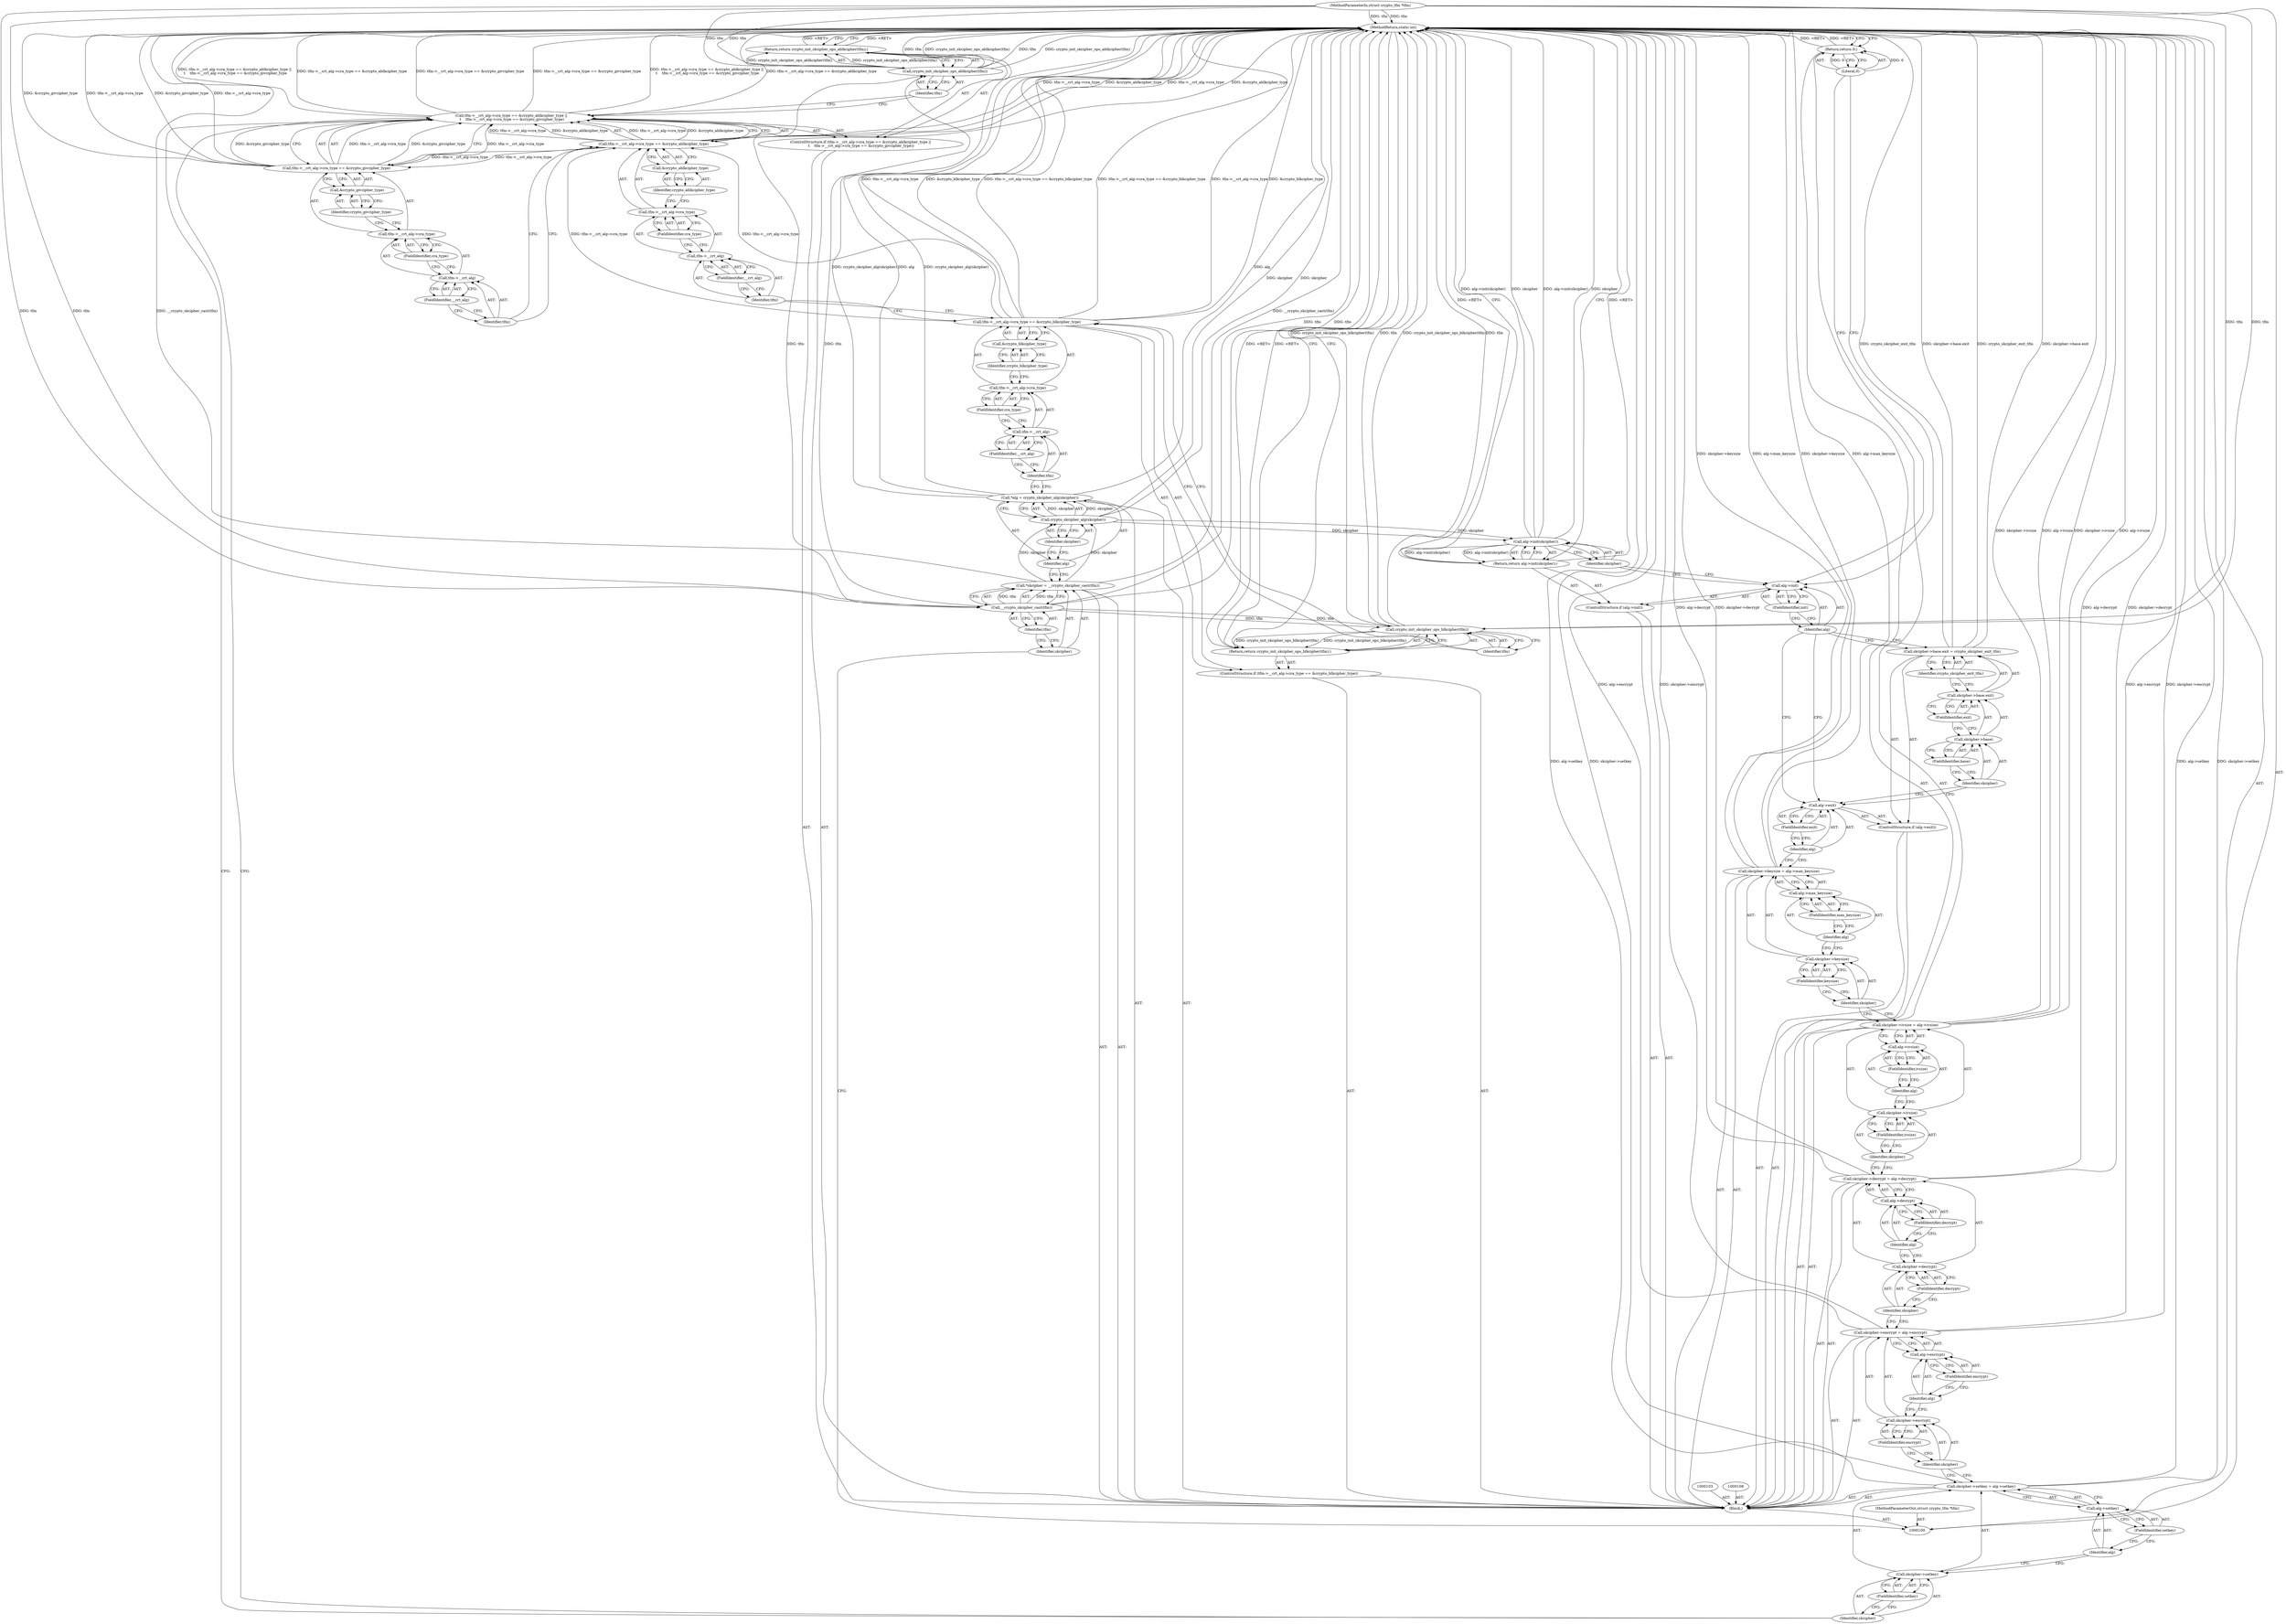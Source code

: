 digraph "1_linux_9933e113c2e87a9f46a40fde8dafbf801dca1ab9" {
"1000201" [label="(MethodReturn,static int)"];
"1000101" [label="(MethodParameterIn,struct crypto_tfm *tfm)"];
"1000259" [label="(MethodParameterOut,struct crypto_tfm *tfm)"];
"1000139" [label="(FieldIdentifier,__crt_alg)"];
"1000140" [label="(FieldIdentifier,cra_type)"];
"1000141" [label="(Call,&crypto_givcipher_type)"];
"1000142" [label="(Identifier,crypto_givcipher_type)"];
"1000135" [label="(Call,tfm->__crt_alg->cra_type == &crypto_givcipher_type)"];
"1000136" [label="(Call,tfm->__crt_alg->cra_type)"];
"1000137" [label="(Call,tfm->__crt_alg)"];
"1000138" [label="(Identifier,tfm)"];
"1000144" [label="(Call,crypto_init_skcipher_ops_ablkcipher(tfm))"];
"1000143" [label="(Return,return crypto_init_skcipher_ops_ablkcipher(tfm);)"];
"1000145" [label="(Identifier,tfm)"];
"1000146" [label="(Call,skcipher->setkey = alg->setkey)"];
"1000147" [label="(Call,skcipher->setkey)"];
"1000148" [label="(Identifier,skcipher)"];
"1000149" [label="(FieldIdentifier,setkey)"];
"1000150" [label="(Call,alg->setkey)"];
"1000151" [label="(Identifier,alg)"];
"1000152" [label="(FieldIdentifier,setkey)"];
"1000156" [label="(FieldIdentifier,encrypt)"];
"1000153" [label="(Call,skcipher->encrypt = alg->encrypt)"];
"1000154" [label="(Call,skcipher->encrypt)"];
"1000155" [label="(Identifier,skcipher)"];
"1000157" [label="(Call,alg->encrypt)"];
"1000158" [label="(Identifier,alg)"];
"1000159" [label="(FieldIdentifier,encrypt)"];
"1000163" [label="(FieldIdentifier,decrypt)"];
"1000160" [label="(Call,skcipher->decrypt = alg->decrypt)"];
"1000161" [label="(Call,skcipher->decrypt)"];
"1000162" [label="(Identifier,skcipher)"];
"1000164" [label="(Call,alg->decrypt)"];
"1000165" [label="(Identifier,alg)"];
"1000166" [label="(FieldIdentifier,decrypt)"];
"1000170" [label="(FieldIdentifier,ivsize)"];
"1000167" [label="(Call,skcipher->ivsize = alg->ivsize)"];
"1000168" [label="(Call,skcipher->ivsize)"];
"1000169" [label="(Identifier,skcipher)"];
"1000171" [label="(Call,alg->ivsize)"];
"1000172" [label="(Identifier,alg)"];
"1000173" [label="(FieldIdentifier,ivsize)"];
"1000174" [label="(Call,skcipher->keysize = alg->max_keysize)"];
"1000175" [label="(Call,skcipher->keysize)"];
"1000176" [label="(Identifier,skcipher)"];
"1000177" [label="(FieldIdentifier,keysize)"];
"1000178" [label="(Call,alg->max_keysize)"];
"1000179" [label="(Identifier,alg)"];
"1000180" [label="(FieldIdentifier,max_keysize)"];
"1000181" [label="(ControlStructure,if (alg->exit))"];
"1000184" [label="(FieldIdentifier,exit)"];
"1000182" [label="(Call,alg->exit)"];
"1000183" [label="(Identifier,alg)"];
"1000102" [label="(Block,)"];
"1000189" [label="(FieldIdentifier,base)"];
"1000190" [label="(FieldIdentifier,exit)"];
"1000185" [label="(Call,skcipher->base.exit = crypto_skcipher_exit_tfm)"];
"1000186" [label="(Call,skcipher->base.exit)"];
"1000187" [label="(Call,skcipher->base)"];
"1000188" [label="(Identifier,skcipher)"];
"1000191" [label="(Identifier,crypto_skcipher_exit_tfm)"];
"1000192" [label="(ControlStructure,if (alg->init))"];
"1000195" [label="(FieldIdentifier,init)"];
"1000193" [label="(Call,alg->init)"];
"1000194" [label="(Identifier,alg)"];
"1000198" [label="(Identifier,skcipher)"];
"1000196" [label="(Return,return alg->init(skcipher);)"];
"1000197" [label="(Call,alg->init(skcipher))"];
"1000199" [label="(Return,return 0;)"];
"1000200" [label="(Literal,0)"];
"1000104" [label="(Call,*skcipher = __crypto_skcipher_cast(tfm))"];
"1000105" [label="(Identifier,skcipher)"];
"1000106" [label="(Call,__crypto_skcipher_cast(tfm))"];
"1000107" [label="(Identifier,tfm)"];
"1000109" [label="(Call,*alg = crypto_skcipher_alg(skcipher))"];
"1000110" [label="(Identifier,alg)"];
"1000111" [label="(Call,crypto_skcipher_alg(skcipher))"];
"1000112" [label="(Identifier,skcipher)"];
"1000113" [label="(ControlStructure,if (tfm->__crt_alg->cra_type == &crypto_blkcipher_type))"];
"1000118" [label="(FieldIdentifier,__crt_alg)"];
"1000119" [label="(FieldIdentifier,cra_type)"];
"1000120" [label="(Call,&crypto_blkcipher_type)"];
"1000121" [label="(Identifier,crypto_blkcipher_type)"];
"1000114" [label="(Call,tfm->__crt_alg->cra_type == &crypto_blkcipher_type)"];
"1000115" [label="(Call,tfm->__crt_alg->cra_type)"];
"1000116" [label="(Call,tfm->__crt_alg)"];
"1000117" [label="(Identifier,tfm)"];
"1000122" [label="(Return,return crypto_init_skcipher_ops_blkcipher(tfm);)"];
"1000124" [label="(Identifier,tfm)"];
"1000123" [label="(Call,crypto_init_skcipher_ops_blkcipher(tfm))"];
"1000125" [label="(ControlStructure,if (tfm->__crt_alg->cra_type == &crypto_ablkcipher_type ||\n \t    tfm->__crt_alg->cra_type == &crypto_givcipher_type))"];
"1000131" [label="(FieldIdentifier,__crt_alg)"];
"1000132" [label="(FieldIdentifier,cra_type)"];
"1000133" [label="(Call,&crypto_ablkcipher_type)"];
"1000134" [label="(Identifier,crypto_ablkcipher_type)"];
"1000126" [label="(Call,tfm->__crt_alg->cra_type == &crypto_ablkcipher_type ||\n \t    tfm->__crt_alg->cra_type == &crypto_givcipher_type)"];
"1000127" [label="(Call,tfm->__crt_alg->cra_type == &crypto_ablkcipher_type)"];
"1000128" [label="(Call,tfm->__crt_alg->cra_type)"];
"1000129" [label="(Call,tfm->__crt_alg)"];
"1000130" [label="(Identifier,tfm)"];
"1000201" -> "1000100"  [label="AST: "];
"1000201" -> "1000122"  [label="CFG: "];
"1000201" -> "1000143"  [label="CFG: "];
"1000201" -> "1000196"  [label="CFG: "];
"1000201" -> "1000199"  [label="CFG: "];
"1000174" -> "1000201"  [label="DDG: alg->max_keysize"];
"1000174" -> "1000201"  [label="DDG: skcipher->keysize"];
"1000106" -> "1000201"  [label="DDG: tfm"];
"1000153" -> "1000201"  [label="DDG: alg->encrypt"];
"1000153" -> "1000201"  [label="DDG: skcipher->encrypt"];
"1000197" -> "1000201"  [label="DDG: alg->init(skcipher)"];
"1000197" -> "1000201"  [label="DDG: skcipher"];
"1000146" -> "1000201"  [label="DDG: alg->setkey"];
"1000146" -> "1000201"  [label="DDG: skcipher->setkey"];
"1000127" -> "1000201"  [label="DDG: tfm->__crt_alg->cra_type"];
"1000127" -> "1000201"  [label="DDG: &crypto_ablkcipher_type"];
"1000167" -> "1000201"  [label="DDG: skcipher->ivsize"];
"1000167" -> "1000201"  [label="DDG: alg->ivsize"];
"1000160" -> "1000201"  [label="DDG: alg->decrypt"];
"1000160" -> "1000201"  [label="DDG: skcipher->decrypt"];
"1000185" -> "1000201"  [label="DDG: skcipher->base.exit"];
"1000185" -> "1000201"  [label="DDG: crypto_skcipher_exit_tfm"];
"1000126" -> "1000201"  [label="DDG: tfm->__crt_alg->cra_type == &crypto_ablkcipher_type ||\n \t    tfm->__crt_alg->cra_type == &crypto_givcipher_type"];
"1000126" -> "1000201"  [label="DDG: tfm->__crt_alg->cra_type == &crypto_ablkcipher_type"];
"1000126" -> "1000201"  [label="DDG: tfm->__crt_alg->cra_type == &crypto_givcipher_type"];
"1000114" -> "1000201"  [label="DDG: tfm->__crt_alg->cra_type == &crypto_blkcipher_type"];
"1000114" -> "1000201"  [label="DDG: tfm->__crt_alg->cra_type"];
"1000114" -> "1000201"  [label="DDG: &crypto_blkcipher_type"];
"1000123" -> "1000201"  [label="DDG: crypto_init_skcipher_ops_blkcipher(tfm)"];
"1000123" -> "1000201"  [label="DDG: tfm"];
"1000135" -> "1000201"  [label="DDG: &crypto_givcipher_type"];
"1000135" -> "1000201"  [label="DDG: tfm->__crt_alg->cra_type"];
"1000144" -> "1000201"  [label="DDG: crypto_init_skcipher_ops_ablkcipher(tfm)"];
"1000144" -> "1000201"  [label="DDG: tfm"];
"1000111" -> "1000201"  [label="DDG: skcipher"];
"1000101" -> "1000201"  [label="DDG: tfm"];
"1000109" -> "1000201"  [label="DDG: alg"];
"1000109" -> "1000201"  [label="DDG: crypto_skcipher_alg(skcipher)"];
"1000104" -> "1000201"  [label="DDG: __crypto_skcipher_cast(tfm)"];
"1000196" -> "1000201"  [label="DDG: <RET>"];
"1000122" -> "1000201"  [label="DDG: <RET>"];
"1000143" -> "1000201"  [label="DDG: <RET>"];
"1000199" -> "1000201"  [label="DDG: <RET>"];
"1000101" -> "1000100"  [label="AST: "];
"1000101" -> "1000201"  [label="DDG: tfm"];
"1000101" -> "1000106"  [label="DDG: tfm"];
"1000101" -> "1000123"  [label="DDG: tfm"];
"1000101" -> "1000144"  [label="DDG: tfm"];
"1000259" -> "1000100"  [label="AST: "];
"1000139" -> "1000137"  [label="AST: "];
"1000139" -> "1000138"  [label="CFG: "];
"1000137" -> "1000139"  [label="CFG: "];
"1000140" -> "1000136"  [label="AST: "];
"1000140" -> "1000137"  [label="CFG: "];
"1000136" -> "1000140"  [label="CFG: "];
"1000141" -> "1000135"  [label="AST: "];
"1000141" -> "1000142"  [label="CFG: "];
"1000142" -> "1000141"  [label="AST: "];
"1000135" -> "1000141"  [label="CFG: "];
"1000142" -> "1000141"  [label="AST: "];
"1000142" -> "1000136"  [label="CFG: "];
"1000141" -> "1000142"  [label="CFG: "];
"1000135" -> "1000126"  [label="AST: "];
"1000135" -> "1000141"  [label="CFG: "];
"1000136" -> "1000135"  [label="AST: "];
"1000141" -> "1000135"  [label="AST: "];
"1000126" -> "1000135"  [label="CFG: "];
"1000135" -> "1000201"  [label="DDG: &crypto_givcipher_type"];
"1000135" -> "1000201"  [label="DDG: tfm->__crt_alg->cra_type"];
"1000135" -> "1000126"  [label="DDG: tfm->__crt_alg->cra_type"];
"1000135" -> "1000126"  [label="DDG: &crypto_givcipher_type"];
"1000127" -> "1000135"  [label="DDG: tfm->__crt_alg->cra_type"];
"1000136" -> "1000135"  [label="AST: "];
"1000136" -> "1000140"  [label="CFG: "];
"1000137" -> "1000136"  [label="AST: "];
"1000140" -> "1000136"  [label="AST: "];
"1000142" -> "1000136"  [label="CFG: "];
"1000137" -> "1000136"  [label="AST: "];
"1000137" -> "1000139"  [label="CFG: "];
"1000138" -> "1000137"  [label="AST: "];
"1000139" -> "1000137"  [label="AST: "];
"1000140" -> "1000137"  [label="CFG: "];
"1000138" -> "1000137"  [label="AST: "];
"1000138" -> "1000127"  [label="CFG: "];
"1000139" -> "1000138"  [label="CFG: "];
"1000144" -> "1000143"  [label="AST: "];
"1000144" -> "1000145"  [label="CFG: "];
"1000145" -> "1000144"  [label="AST: "];
"1000143" -> "1000144"  [label="CFG: "];
"1000144" -> "1000201"  [label="DDG: crypto_init_skcipher_ops_ablkcipher(tfm)"];
"1000144" -> "1000201"  [label="DDG: tfm"];
"1000144" -> "1000143"  [label="DDG: crypto_init_skcipher_ops_ablkcipher(tfm)"];
"1000106" -> "1000144"  [label="DDG: tfm"];
"1000101" -> "1000144"  [label="DDG: tfm"];
"1000143" -> "1000125"  [label="AST: "];
"1000143" -> "1000144"  [label="CFG: "];
"1000144" -> "1000143"  [label="AST: "];
"1000201" -> "1000143"  [label="CFG: "];
"1000143" -> "1000201"  [label="DDG: <RET>"];
"1000144" -> "1000143"  [label="DDG: crypto_init_skcipher_ops_ablkcipher(tfm)"];
"1000145" -> "1000144"  [label="AST: "];
"1000145" -> "1000126"  [label="CFG: "];
"1000144" -> "1000145"  [label="CFG: "];
"1000146" -> "1000102"  [label="AST: "];
"1000146" -> "1000150"  [label="CFG: "];
"1000147" -> "1000146"  [label="AST: "];
"1000150" -> "1000146"  [label="AST: "];
"1000155" -> "1000146"  [label="CFG: "];
"1000146" -> "1000201"  [label="DDG: alg->setkey"];
"1000146" -> "1000201"  [label="DDG: skcipher->setkey"];
"1000147" -> "1000146"  [label="AST: "];
"1000147" -> "1000149"  [label="CFG: "];
"1000148" -> "1000147"  [label="AST: "];
"1000149" -> "1000147"  [label="AST: "];
"1000151" -> "1000147"  [label="CFG: "];
"1000148" -> "1000147"  [label="AST: "];
"1000148" -> "1000126"  [label="CFG: "];
"1000149" -> "1000148"  [label="CFG: "];
"1000149" -> "1000147"  [label="AST: "];
"1000149" -> "1000148"  [label="CFG: "];
"1000147" -> "1000149"  [label="CFG: "];
"1000150" -> "1000146"  [label="AST: "];
"1000150" -> "1000152"  [label="CFG: "];
"1000151" -> "1000150"  [label="AST: "];
"1000152" -> "1000150"  [label="AST: "];
"1000146" -> "1000150"  [label="CFG: "];
"1000151" -> "1000150"  [label="AST: "];
"1000151" -> "1000147"  [label="CFG: "];
"1000152" -> "1000151"  [label="CFG: "];
"1000152" -> "1000150"  [label="AST: "];
"1000152" -> "1000151"  [label="CFG: "];
"1000150" -> "1000152"  [label="CFG: "];
"1000156" -> "1000154"  [label="AST: "];
"1000156" -> "1000155"  [label="CFG: "];
"1000154" -> "1000156"  [label="CFG: "];
"1000153" -> "1000102"  [label="AST: "];
"1000153" -> "1000157"  [label="CFG: "];
"1000154" -> "1000153"  [label="AST: "];
"1000157" -> "1000153"  [label="AST: "];
"1000162" -> "1000153"  [label="CFG: "];
"1000153" -> "1000201"  [label="DDG: alg->encrypt"];
"1000153" -> "1000201"  [label="DDG: skcipher->encrypt"];
"1000154" -> "1000153"  [label="AST: "];
"1000154" -> "1000156"  [label="CFG: "];
"1000155" -> "1000154"  [label="AST: "];
"1000156" -> "1000154"  [label="AST: "];
"1000158" -> "1000154"  [label="CFG: "];
"1000155" -> "1000154"  [label="AST: "];
"1000155" -> "1000146"  [label="CFG: "];
"1000156" -> "1000155"  [label="CFG: "];
"1000157" -> "1000153"  [label="AST: "];
"1000157" -> "1000159"  [label="CFG: "];
"1000158" -> "1000157"  [label="AST: "];
"1000159" -> "1000157"  [label="AST: "];
"1000153" -> "1000157"  [label="CFG: "];
"1000158" -> "1000157"  [label="AST: "];
"1000158" -> "1000154"  [label="CFG: "];
"1000159" -> "1000158"  [label="CFG: "];
"1000159" -> "1000157"  [label="AST: "];
"1000159" -> "1000158"  [label="CFG: "];
"1000157" -> "1000159"  [label="CFG: "];
"1000163" -> "1000161"  [label="AST: "];
"1000163" -> "1000162"  [label="CFG: "];
"1000161" -> "1000163"  [label="CFG: "];
"1000160" -> "1000102"  [label="AST: "];
"1000160" -> "1000164"  [label="CFG: "];
"1000161" -> "1000160"  [label="AST: "];
"1000164" -> "1000160"  [label="AST: "];
"1000169" -> "1000160"  [label="CFG: "];
"1000160" -> "1000201"  [label="DDG: alg->decrypt"];
"1000160" -> "1000201"  [label="DDG: skcipher->decrypt"];
"1000161" -> "1000160"  [label="AST: "];
"1000161" -> "1000163"  [label="CFG: "];
"1000162" -> "1000161"  [label="AST: "];
"1000163" -> "1000161"  [label="AST: "];
"1000165" -> "1000161"  [label="CFG: "];
"1000162" -> "1000161"  [label="AST: "];
"1000162" -> "1000153"  [label="CFG: "];
"1000163" -> "1000162"  [label="CFG: "];
"1000164" -> "1000160"  [label="AST: "];
"1000164" -> "1000166"  [label="CFG: "];
"1000165" -> "1000164"  [label="AST: "];
"1000166" -> "1000164"  [label="AST: "];
"1000160" -> "1000164"  [label="CFG: "];
"1000165" -> "1000164"  [label="AST: "];
"1000165" -> "1000161"  [label="CFG: "];
"1000166" -> "1000165"  [label="CFG: "];
"1000166" -> "1000164"  [label="AST: "];
"1000166" -> "1000165"  [label="CFG: "];
"1000164" -> "1000166"  [label="CFG: "];
"1000170" -> "1000168"  [label="AST: "];
"1000170" -> "1000169"  [label="CFG: "];
"1000168" -> "1000170"  [label="CFG: "];
"1000167" -> "1000102"  [label="AST: "];
"1000167" -> "1000171"  [label="CFG: "];
"1000168" -> "1000167"  [label="AST: "];
"1000171" -> "1000167"  [label="AST: "];
"1000176" -> "1000167"  [label="CFG: "];
"1000167" -> "1000201"  [label="DDG: skcipher->ivsize"];
"1000167" -> "1000201"  [label="DDG: alg->ivsize"];
"1000168" -> "1000167"  [label="AST: "];
"1000168" -> "1000170"  [label="CFG: "];
"1000169" -> "1000168"  [label="AST: "];
"1000170" -> "1000168"  [label="AST: "];
"1000172" -> "1000168"  [label="CFG: "];
"1000169" -> "1000168"  [label="AST: "];
"1000169" -> "1000160"  [label="CFG: "];
"1000170" -> "1000169"  [label="CFG: "];
"1000171" -> "1000167"  [label="AST: "];
"1000171" -> "1000173"  [label="CFG: "];
"1000172" -> "1000171"  [label="AST: "];
"1000173" -> "1000171"  [label="AST: "];
"1000167" -> "1000171"  [label="CFG: "];
"1000172" -> "1000171"  [label="AST: "];
"1000172" -> "1000168"  [label="CFG: "];
"1000173" -> "1000172"  [label="CFG: "];
"1000173" -> "1000171"  [label="AST: "];
"1000173" -> "1000172"  [label="CFG: "];
"1000171" -> "1000173"  [label="CFG: "];
"1000174" -> "1000102"  [label="AST: "];
"1000174" -> "1000178"  [label="CFG: "];
"1000175" -> "1000174"  [label="AST: "];
"1000178" -> "1000174"  [label="AST: "];
"1000183" -> "1000174"  [label="CFG: "];
"1000174" -> "1000201"  [label="DDG: alg->max_keysize"];
"1000174" -> "1000201"  [label="DDG: skcipher->keysize"];
"1000175" -> "1000174"  [label="AST: "];
"1000175" -> "1000177"  [label="CFG: "];
"1000176" -> "1000175"  [label="AST: "];
"1000177" -> "1000175"  [label="AST: "];
"1000179" -> "1000175"  [label="CFG: "];
"1000176" -> "1000175"  [label="AST: "];
"1000176" -> "1000167"  [label="CFG: "];
"1000177" -> "1000176"  [label="CFG: "];
"1000177" -> "1000175"  [label="AST: "];
"1000177" -> "1000176"  [label="CFG: "];
"1000175" -> "1000177"  [label="CFG: "];
"1000178" -> "1000174"  [label="AST: "];
"1000178" -> "1000180"  [label="CFG: "];
"1000179" -> "1000178"  [label="AST: "];
"1000180" -> "1000178"  [label="AST: "];
"1000174" -> "1000178"  [label="CFG: "];
"1000179" -> "1000178"  [label="AST: "];
"1000179" -> "1000175"  [label="CFG: "];
"1000180" -> "1000179"  [label="CFG: "];
"1000180" -> "1000178"  [label="AST: "];
"1000180" -> "1000179"  [label="CFG: "];
"1000178" -> "1000180"  [label="CFG: "];
"1000181" -> "1000102"  [label="AST: "];
"1000182" -> "1000181"  [label="AST: "];
"1000185" -> "1000181"  [label="AST: "];
"1000184" -> "1000182"  [label="AST: "];
"1000184" -> "1000183"  [label="CFG: "];
"1000182" -> "1000184"  [label="CFG: "];
"1000182" -> "1000181"  [label="AST: "];
"1000182" -> "1000184"  [label="CFG: "];
"1000183" -> "1000182"  [label="AST: "];
"1000184" -> "1000182"  [label="AST: "];
"1000188" -> "1000182"  [label="CFG: "];
"1000194" -> "1000182"  [label="CFG: "];
"1000183" -> "1000182"  [label="AST: "];
"1000183" -> "1000174"  [label="CFG: "];
"1000184" -> "1000183"  [label="CFG: "];
"1000102" -> "1000100"  [label="AST: "];
"1000103" -> "1000102"  [label="AST: "];
"1000104" -> "1000102"  [label="AST: "];
"1000108" -> "1000102"  [label="AST: "];
"1000109" -> "1000102"  [label="AST: "];
"1000113" -> "1000102"  [label="AST: "];
"1000125" -> "1000102"  [label="AST: "];
"1000146" -> "1000102"  [label="AST: "];
"1000153" -> "1000102"  [label="AST: "];
"1000160" -> "1000102"  [label="AST: "];
"1000167" -> "1000102"  [label="AST: "];
"1000174" -> "1000102"  [label="AST: "];
"1000181" -> "1000102"  [label="AST: "];
"1000192" -> "1000102"  [label="AST: "];
"1000199" -> "1000102"  [label="AST: "];
"1000189" -> "1000187"  [label="AST: "];
"1000189" -> "1000188"  [label="CFG: "];
"1000187" -> "1000189"  [label="CFG: "];
"1000190" -> "1000186"  [label="AST: "];
"1000190" -> "1000187"  [label="CFG: "];
"1000186" -> "1000190"  [label="CFG: "];
"1000185" -> "1000181"  [label="AST: "];
"1000185" -> "1000191"  [label="CFG: "];
"1000186" -> "1000185"  [label="AST: "];
"1000191" -> "1000185"  [label="AST: "];
"1000194" -> "1000185"  [label="CFG: "];
"1000185" -> "1000201"  [label="DDG: skcipher->base.exit"];
"1000185" -> "1000201"  [label="DDG: crypto_skcipher_exit_tfm"];
"1000186" -> "1000185"  [label="AST: "];
"1000186" -> "1000190"  [label="CFG: "];
"1000187" -> "1000186"  [label="AST: "];
"1000190" -> "1000186"  [label="AST: "];
"1000191" -> "1000186"  [label="CFG: "];
"1000187" -> "1000186"  [label="AST: "];
"1000187" -> "1000189"  [label="CFG: "];
"1000188" -> "1000187"  [label="AST: "];
"1000189" -> "1000187"  [label="AST: "];
"1000190" -> "1000187"  [label="CFG: "];
"1000188" -> "1000187"  [label="AST: "];
"1000188" -> "1000182"  [label="CFG: "];
"1000189" -> "1000188"  [label="CFG: "];
"1000191" -> "1000185"  [label="AST: "];
"1000191" -> "1000186"  [label="CFG: "];
"1000185" -> "1000191"  [label="CFG: "];
"1000192" -> "1000102"  [label="AST: "];
"1000193" -> "1000192"  [label="AST: "];
"1000196" -> "1000192"  [label="AST: "];
"1000195" -> "1000193"  [label="AST: "];
"1000195" -> "1000194"  [label="CFG: "];
"1000193" -> "1000195"  [label="CFG: "];
"1000193" -> "1000192"  [label="AST: "];
"1000193" -> "1000195"  [label="CFG: "];
"1000194" -> "1000193"  [label="AST: "];
"1000195" -> "1000193"  [label="AST: "];
"1000198" -> "1000193"  [label="CFG: "];
"1000200" -> "1000193"  [label="CFG: "];
"1000194" -> "1000193"  [label="AST: "];
"1000194" -> "1000185"  [label="CFG: "];
"1000194" -> "1000182"  [label="CFG: "];
"1000195" -> "1000194"  [label="CFG: "];
"1000198" -> "1000197"  [label="AST: "];
"1000198" -> "1000193"  [label="CFG: "];
"1000197" -> "1000198"  [label="CFG: "];
"1000196" -> "1000192"  [label="AST: "];
"1000196" -> "1000197"  [label="CFG: "];
"1000197" -> "1000196"  [label="AST: "];
"1000201" -> "1000196"  [label="CFG: "];
"1000196" -> "1000201"  [label="DDG: <RET>"];
"1000197" -> "1000196"  [label="DDG: alg->init(skcipher)"];
"1000197" -> "1000196"  [label="AST: "];
"1000197" -> "1000198"  [label="CFG: "];
"1000198" -> "1000197"  [label="AST: "];
"1000196" -> "1000197"  [label="CFG: "];
"1000197" -> "1000201"  [label="DDG: alg->init(skcipher)"];
"1000197" -> "1000201"  [label="DDG: skcipher"];
"1000197" -> "1000196"  [label="DDG: alg->init(skcipher)"];
"1000111" -> "1000197"  [label="DDG: skcipher"];
"1000199" -> "1000102"  [label="AST: "];
"1000199" -> "1000200"  [label="CFG: "];
"1000200" -> "1000199"  [label="AST: "];
"1000201" -> "1000199"  [label="CFG: "];
"1000199" -> "1000201"  [label="DDG: <RET>"];
"1000200" -> "1000199"  [label="DDG: 0"];
"1000200" -> "1000199"  [label="AST: "];
"1000200" -> "1000193"  [label="CFG: "];
"1000199" -> "1000200"  [label="CFG: "];
"1000200" -> "1000199"  [label="DDG: 0"];
"1000104" -> "1000102"  [label="AST: "];
"1000104" -> "1000106"  [label="CFG: "];
"1000105" -> "1000104"  [label="AST: "];
"1000106" -> "1000104"  [label="AST: "];
"1000110" -> "1000104"  [label="CFG: "];
"1000104" -> "1000201"  [label="DDG: __crypto_skcipher_cast(tfm)"];
"1000106" -> "1000104"  [label="DDG: tfm"];
"1000104" -> "1000111"  [label="DDG: skcipher"];
"1000105" -> "1000104"  [label="AST: "];
"1000105" -> "1000100"  [label="CFG: "];
"1000107" -> "1000105"  [label="CFG: "];
"1000106" -> "1000104"  [label="AST: "];
"1000106" -> "1000107"  [label="CFG: "];
"1000107" -> "1000106"  [label="AST: "];
"1000104" -> "1000106"  [label="CFG: "];
"1000106" -> "1000201"  [label="DDG: tfm"];
"1000106" -> "1000104"  [label="DDG: tfm"];
"1000101" -> "1000106"  [label="DDG: tfm"];
"1000106" -> "1000123"  [label="DDG: tfm"];
"1000106" -> "1000144"  [label="DDG: tfm"];
"1000107" -> "1000106"  [label="AST: "];
"1000107" -> "1000105"  [label="CFG: "];
"1000106" -> "1000107"  [label="CFG: "];
"1000109" -> "1000102"  [label="AST: "];
"1000109" -> "1000111"  [label="CFG: "];
"1000110" -> "1000109"  [label="AST: "];
"1000111" -> "1000109"  [label="AST: "];
"1000117" -> "1000109"  [label="CFG: "];
"1000109" -> "1000201"  [label="DDG: alg"];
"1000109" -> "1000201"  [label="DDG: crypto_skcipher_alg(skcipher)"];
"1000111" -> "1000109"  [label="DDG: skcipher"];
"1000110" -> "1000109"  [label="AST: "];
"1000110" -> "1000104"  [label="CFG: "];
"1000112" -> "1000110"  [label="CFG: "];
"1000111" -> "1000109"  [label="AST: "];
"1000111" -> "1000112"  [label="CFG: "];
"1000112" -> "1000111"  [label="AST: "];
"1000109" -> "1000111"  [label="CFG: "];
"1000111" -> "1000201"  [label="DDG: skcipher"];
"1000111" -> "1000109"  [label="DDG: skcipher"];
"1000104" -> "1000111"  [label="DDG: skcipher"];
"1000111" -> "1000197"  [label="DDG: skcipher"];
"1000112" -> "1000111"  [label="AST: "];
"1000112" -> "1000110"  [label="CFG: "];
"1000111" -> "1000112"  [label="CFG: "];
"1000113" -> "1000102"  [label="AST: "];
"1000114" -> "1000113"  [label="AST: "];
"1000122" -> "1000113"  [label="AST: "];
"1000118" -> "1000116"  [label="AST: "];
"1000118" -> "1000117"  [label="CFG: "];
"1000116" -> "1000118"  [label="CFG: "];
"1000119" -> "1000115"  [label="AST: "];
"1000119" -> "1000116"  [label="CFG: "];
"1000115" -> "1000119"  [label="CFG: "];
"1000120" -> "1000114"  [label="AST: "];
"1000120" -> "1000121"  [label="CFG: "];
"1000121" -> "1000120"  [label="AST: "];
"1000114" -> "1000120"  [label="CFG: "];
"1000121" -> "1000120"  [label="AST: "];
"1000121" -> "1000115"  [label="CFG: "];
"1000120" -> "1000121"  [label="CFG: "];
"1000114" -> "1000113"  [label="AST: "];
"1000114" -> "1000120"  [label="CFG: "];
"1000115" -> "1000114"  [label="AST: "];
"1000120" -> "1000114"  [label="AST: "];
"1000124" -> "1000114"  [label="CFG: "];
"1000130" -> "1000114"  [label="CFG: "];
"1000114" -> "1000201"  [label="DDG: tfm->__crt_alg->cra_type == &crypto_blkcipher_type"];
"1000114" -> "1000201"  [label="DDG: tfm->__crt_alg->cra_type"];
"1000114" -> "1000201"  [label="DDG: &crypto_blkcipher_type"];
"1000114" -> "1000127"  [label="DDG: tfm->__crt_alg->cra_type"];
"1000115" -> "1000114"  [label="AST: "];
"1000115" -> "1000119"  [label="CFG: "];
"1000116" -> "1000115"  [label="AST: "];
"1000119" -> "1000115"  [label="AST: "];
"1000121" -> "1000115"  [label="CFG: "];
"1000116" -> "1000115"  [label="AST: "];
"1000116" -> "1000118"  [label="CFG: "];
"1000117" -> "1000116"  [label="AST: "];
"1000118" -> "1000116"  [label="AST: "];
"1000119" -> "1000116"  [label="CFG: "];
"1000117" -> "1000116"  [label="AST: "];
"1000117" -> "1000109"  [label="CFG: "];
"1000118" -> "1000117"  [label="CFG: "];
"1000122" -> "1000113"  [label="AST: "];
"1000122" -> "1000123"  [label="CFG: "];
"1000123" -> "1000122"  [label="AST: "];
"1000201" -> "1000122"  [label="CFG: "];
"1000122" -> "1000201"  [label="DDG: <RET>"];
"1000123" -> "1000122"  [label="DDG: crypto_init_skcipher_ops_blkcipher(tfm)"];
"1000124" -> "1000123"  [label="AST: "];
"1000124" -> "1000114"  [label="CFG: "];
"1000123" -> "1000124"  [label="CFG: "];
"1000123" -> "1000122"  [label="AST: "];
"1000123" -> "1000124"  [label="CFG: "];
"1000124" -> "1000123"  [label="AST: "];
"1000122" -> "1000123"  [label="CFG: "];
"1000123" -> "1000201"  [label="DDG: crypto_init_skcipher_ops_blkcipher(tfm)"];
"1000123" -> "1000201"  [label="DDG: tfm"];
"1000123" -> "1000122"  [label="DDG: crypto_init_skcipher_ops_blkcipher(tfm)"];
"1000106" -> "1000123"  [label="DDG: tfm"];
"1000101" -> "1000123"  [label="DDG: tfm"];
"1000125" -> "1000102"  [label="AST: "];
"1000126" -> "1000125"  [label="AST: "];
"1000143" -> "1000125"  [label="AST: "];
"1000131" -> "1000129"  [label="AST: "];
"1000131" -> "1000130"  [label="CFG: "];
"1000129" -> "1000131"  [label="CFG: "];
"1000132" -> "1000128"  [label="AST: "];
"1000132" -> "1000129"  [label="CFG: "];
"1000128" -> "1000132"  [label="CFG: "];
"1000133" -> "1000127"  [label="AST: "];
"1000133" -> "1000134"  [label="CFG: "];
"1000134" -> "1000133"  [label="AST: "];
"1000127" -> "1000133"  [label="CFG: "];
"1000134" -> "1000133"  [label="AST: "];
"1000134" -> "1000128"  [label="CFG: "];
"1000133" -> "1000134"  [label="CFG: "];
"1000126" -> "1000125"  [label="AST: "];
"1000126" -> "1000127"  [label="CFG: "];
"1000126" -> "1000135"  [label="CFG: "];
"1000127" -> "1000126"  [label="AST: "];
"1000135" -> "1000126"  [label="AST: "];
"1000145" -> "1000126"  [label="CFG: "];
"1000148" -> "1000126"  [label="CFG: "];
"1000126" -> "1000201"  [label="DDG: tfm->__crt_alg->cra_type == &crypto_ablkcipher_type ||\n \t    tfm->__crt_alg->cra_type == &crypto_givcipher_type"];
"1000126" -> "1000201"  [label="DDG: tfm->__crt_alg->cra_type == &crypto_ablkcipher_type"];
"1000126" -> "1000201"  [label="DDG: tfm->__crt_alg->cra_type == &crypto_givcipher_type"];
"1000127" -> "1000126"  [label="DDG: tfm->__crt_alg->cra_type"];
"1000127" -> "1000126"  [label="DDG: &crypto_ablkcipher_type"];
"1000135" -> "1000126"  [label="DDG: tfm->__crt_alg->cra_type"];
"1000135" -> "1000126"  [label="DDG: &crypto_givcipher_type"];
"1000127" -> "1000126"  [label="AST: "];
"1000127" -> "1000133"  [label="CFG: "];
"1000128" -> "1000127"  [label="AST: "];
"1000133" -> "1000127"  [label="AST: "];
"1000138" -> "1000127"  [label="CFG: "];
"1000126" -> "1000127"  [label="CFG: "];
"1000127" -> "1000201"  [label="DDG: tfm->__crt_alg->cra_type"];
"1000127" -> "1000201"  [label="DDG: &crypto_ablkcipher_type"];
"1000127" -> "1000126"  [label="DDG: tfm->__crt_alg->cra_type"];
"1000127" -> "1000126"  [label="DDG: &crypto_ablkcipher_type"];
"1000114" -> "1000127"  [label="DDG: tfm->__crt_alg->cra_type"];
"1000127" -> "1000135"  [label="DDG: tfm->__crt_alg->cra_type"];
"1000128" -> "1000127"  [label="AST: "];
"1000128" -> "1000132"  [label="CFG: "];
"1000129" -> "1000128"  [label="AST: "];
"1000132" -> "1000128"  [label="AST: "];
"1000134" -> "1000128"  [label="CFG: "];
"1000129" -> "1000128"  [label="AST: "];
"1000129" -> "1000131"  [label="CFG: "];
"1000130" -> "1000129"  [label="AST: "];
"1000131" -> "1000129"  [label="AST: "];
"1000132" -> "1000129"  [label="CFG: "];
"1000130" -> "1000129"  [label="AST: "];
"1000130" -> "1000114"  [label="CFG: "];
"1000131" -> "1000130"  [label="CFG: "];
}
